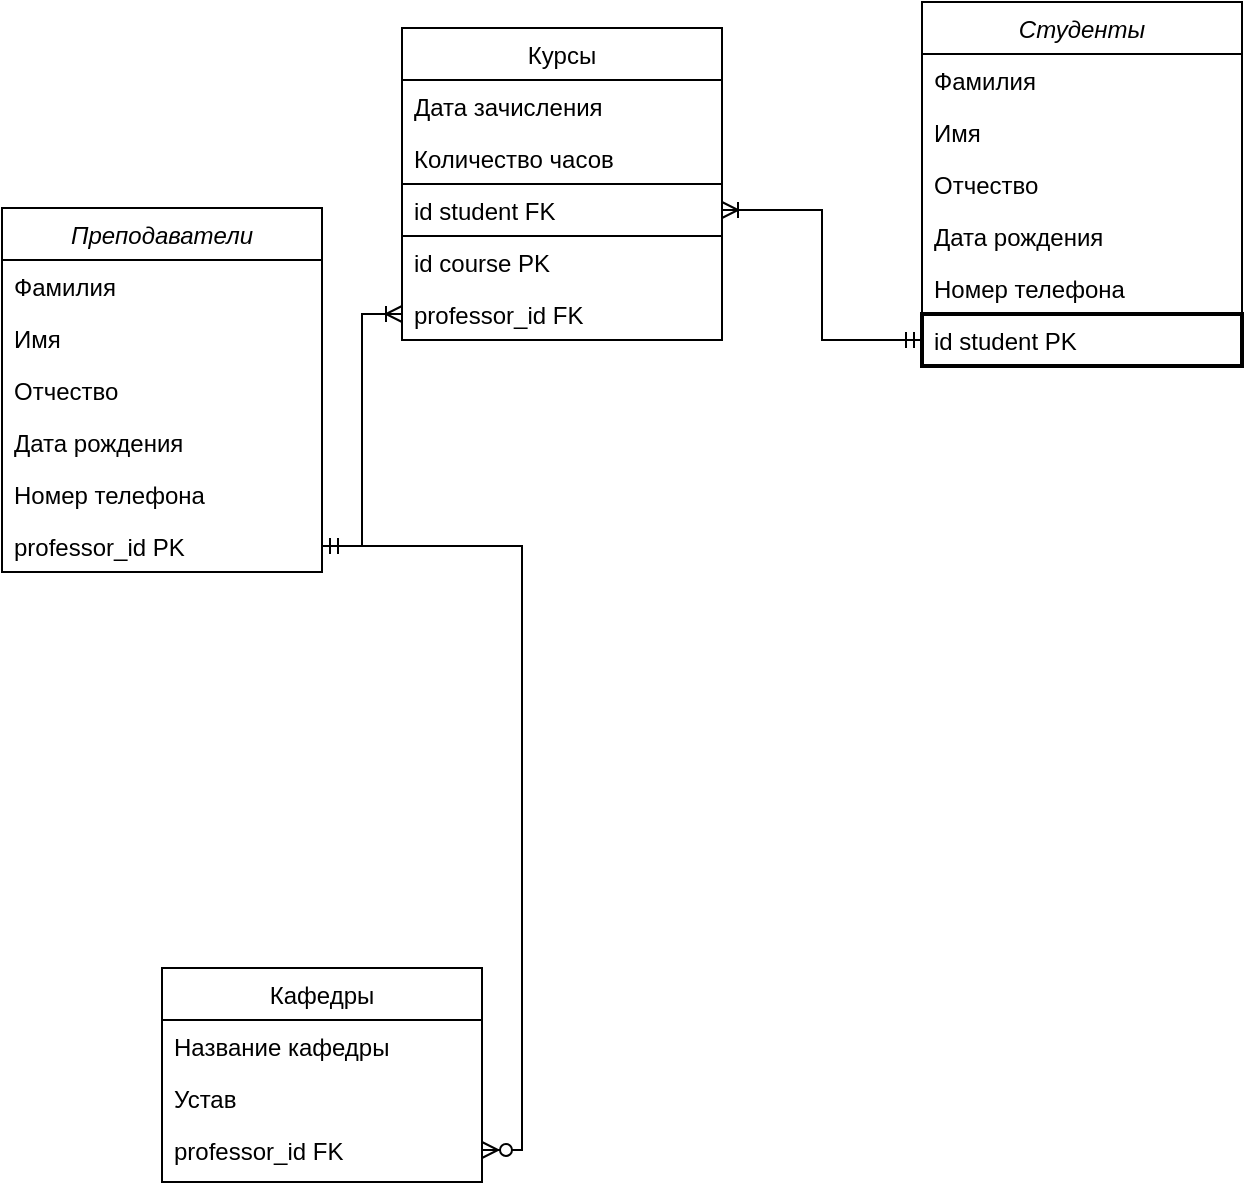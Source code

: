 <mxfile version="24.6.4" type="device" pages="3">
  <diagram id="C5RBs43oDa-KdzZeNtuy" name="Задание-1">
    <mxGraphModel dx="2385" dy="1818" grid="1" gridSize="10" guides="1" tooltips="1" connect="1" arrows="1" fold="1" page="1" pageScale="1" pageWidth="827" pageHeight="1169" math="0" shadow="0">
      <root>
        <mxCell id="WIyWlLk6GJQsqaUBKTNV-0" />
        <mxCell id="WIyWlLk6GJQsqaUBKTNV-1" parent="WIyWlLk6GJQsqaUBKTNV-0" />
        <mxCell id="nzfD9FwxC0A7os4euJCv-0" value="Преподаватели" style="swimlane;fontStyle=2;align=center;verticalAlign=top;childLayout=stackLayout;horizontal=1;startSize=26;horizontalStack=0;resizeParent=1;resizeLast=0;collapsible=1;marginBottom=0;rounded=0;shadow=0;strokeWidth=1;" vertex="1" parent="WIyWlLk6GJQsqaUBKTNV-1">
          <mxGeometry x="110" y="313" width="160" height="182" as="geometry">
            <mxRectangle x="230" y="140" width="160" height="26" as="alternateBounds" />
          </mxGeometry>
        </mxCell>
        <mxCell id="nzfD9FwxC0A7os4euJCv-1" value="Фамилия" style="text;align=left;verticalAlign=top;spacingLeft=4;spacingRight=4;overflow=hidden;rotatable=0;points=[[0,0.5],[1,0.5]];portConstraint=eastwest;" vertex="1" parent="nzfD9FwxC0A7os4euJCv-0">
          <mxGeometry y="26" width="160" height="26" as="geometry" />
        </mxCell>
        <mxCell id="nzfD9FwxC0A7os4euJCv-2" value="Имя" style="text;align=left;verticalAlign=top;spacingLeft=4;spacingRight=4;overflow=hidden;rotatable=0;points=[[0,0.5],[1,0.5]];portConstraint=eastwest;rounded=0;shadow=0;html=0;" vertex="1" parent="nzfD9FwxC0A7os4euJCv-0">
          <mxGeometry y="52" width="160" height="26" as="geometry" />
        </mxCell>
        <mxCell id="nzfD9FwxC0A7os4euJCv-3" value="Отчество" style="text;align=left;verticalAlign=top;spacingLeft=4;spacingRight=4;overflow=hidden;rotatable=0;points=[[0,0.5],[1,0.5]];portConstraint=eastwest;rounded=0;shadow=0;html=0;" vertex="1" parent="nzfD9FwxC0A7os4euJCv-0">
          <mxGeometry y="78" width="160" height="26" as="geometry" />
        </mxCell>
        <mxCell id="nzfD9FwxC0A7os4euJCv-4" value="Дата рождения" style="text;align=left;verticalAlign=top;spacingLeft=4;spacingRight=4;overflow=hidden;rotatable=0;points=[[0,0.5],[1,0.5]];portConstraint=eastwest;" vertex="1" parent="nzfD9FwxC0A7os4euJCv-0">
          <mxGeometry y="104" width="160" height="26" as="geometry" />
        </mxCell>
        <mxCell id="nzfD9FwxC0A7os4euJCv-5" value="Номер телефона" style="text;align=left;verticalAlign=top;spacingLeft=4;spacingRight=4;overflow=hidden;rotatable=0;points=[[0,0.5],[1,0.5]];portConstraint=eastwest;" vertex="1" parent="nzfD9FwxC0A7os4euJCv-0">
          <mxGeometry y="130" width="160" height="26" as="geometry" />
        </mxCell>
        <mxCell id="nzfD9FwxC0A7os4euJCv-6" value="professor_id PK" style="text;align=left;verticalAlign=top;spacingLeft=4;spacingRight=4;overflow=hidden;rotatable=0;points=[[0,0.5],[1,0.5]];portConstraint=eastwest;" vertex="1" parent="nzfD9FwxC0A7os4euJCv-0">
          <mxGeometry y="156" width="160" height="26" as="geometry" />
        </mxCell>
        <mxCell id="nzfD9FwxC0A7os4euJCv-7" value="Кафедры" style="swimlane;fontStyle=0;align=center;verticalAlign=top;childLayout=stackLayout;horizontal=1;startSize=26;horizontalStack=0;resizeParent=1;resizeLast=0;collapsible=1;marginBottom=0;rounded=0;shadow=0;strokeWidth=1;" vertex="1" parent="WIyWlLk6GJQsqaUBKTNV-1">
          <mxGeometry x="190" y="693" width="160" height="107" as="geometry">
            <mxRectangle x="130" y="380" width="160" height="26" as="alternateBounds" />
          </mxGeometry>
        </mxCell>
        <mxCell id="nzfD9FwxC0A7os4euJCv-8" value="Название кафедры" style="text;align=left;verticalAlign=top;spacingLeft=4;spacingRight=4;overflow=hidden;rotatable=0;points=[[0,0.5],[1,0.5]];portConstraint=eastwest;" vertex="1" parent="nzfD9FwxC0A7os4euJCv-7">
          <mxGeometry y="26" width="160" height="26" as="geometry" />
        </mxCell>
        <mxCell id="nzfD9FwxC0A7os4euJCv-9" value="Устав" style="text;align=left;verticalAlign=top;spacingLeft=4;spacingRight=4;overflow=hidden;rotatable=0;points=[[0,0.5],[1,0.5]];portConstraint=eastwest;rounded=0;shadow=0;html=0;" vertex="1" parent="nzfD9FwxC0A7os4euJCv-7">
          <mxGeometry y="52" width="160" height="26" as="geometry" />
        </mxCell>
        <mxCell id="nzfD9FwxC0A7os4euJCv-10" value="professor_id FK" style="text;align=left;verticalAlign=top;spacingLeft=4;spacingRight=4;overflow=hidden;rotatable=0;points=[[0,0.5],[1,0.5]];portConstraint=eastwest;rounded=0;shadow=0;html=0;" vertex="1" parent="nzfD9FwxC0A7os4euJCv-7">
          <mxGeometry y="78" width="160" height="26" as="geometry" />
        </mxCell>
        <mxCell id="nzfD9FwxC0A7os4euJCv-11" value="Курсы" style="swimlane;fontStyle=0;align=center;verticalAlign=top;childLayout=stackLayout;horizontal=1;startSize=26;horizontalStack=0;resizeParent=1;resizeLast=0;collapsible=1;marginBottom=0;rounded=0;shadow=0;strokeWidth=1;" vertex="1" parent="WIyWlLk6GJQsqaUBKTNV-1">
          <mxGeometry x="310" y="223" width="160" height="156" as="geometry">
            <mxRectangle x="340" y="380" width="170" height="26" as="alternateBounds" />
          </mxGeometry>
        </mxCell>
        <mxCell id="nzfD9FwxC0A7os4euJCv-12" value="Дата зачисления" style="text;align=left;verticalAlign=top;spacingLeft=4;spacingRight=4;overflow=hidden;rotatable=0;points=[[0,0.5],[1,0.5]];portConstraint=eastwest;" vertex="1" parent="nzfD9FwxC0A7os4euJCv-11">
          <mxGeometry y="26" width="160" height="26" as="geometry" />
        </mxCell>
        <mxCell id="nzfD9FwxC0A7os4euJCv-13" value="Количество часов" style="text;align=left;verticalAlign=top;spacingLeft=4;spacingRight=4;overflow=hidden;rotatable=0;points=[[0,0.5],[1,0.5]];portConstraint=eastwest;" vertex="1" parent="nzfD9FwxC0A7os4euJCv-11">
          <mxGeometry y="52" width="160" height="26" as="geometry" />
        </mxCell>
        <mxCell id="nzfD9FwxC0A7os4euJCv-14" value="id student FK" style="text;align=left;verticalAlign=top;spacingLeft=4;spacingRight=4;overflow=hidden;rotatable=0;points=[[0,0.5],[1,0.5]];portConstraint=eastwest;strokeColor=default;" vertex="1" parent="nzfD9FwxC0A7os4euJCv-11">
          <mxGeometry y="78" width="160" height="26" as="geometry" />
        </mxCell>
        <mxCell id="nzfD9FwxC0A7os4euJCv-15" value="id course PK" style="text;align=left;verticalAlign=top;spacingLeft=4;spacingRight=4;overflow=hidden;rotatable=0;points=[[0,0.5],[1,0.5]];portConstraint=eastwest;" vertex="1" parent="nzfD9FwxC0A7os4euJCv-11">
          <mxGeometry y="104" width="160" height="26" as="geometry" />
        </mxCell>
        <mxCell id="nzfD9FwxC0A7os4euJCv-16" value="professor_id FK" style="text;align=left;verticalAlign=top;spacingLeft=4;spacingRight=4;overflow=hidden;rotatable=0;points=[[0,0.5],[1,0.5]];portConstraint=eastwest;" vertex="1" parent="nzfD9FwxC0A7os4euJCv-11">
          <mxGeometry y="130" width="160" height="26" as="geometry" />
        </mxCell>
        <mxCell id="nzfD9FwxC0A7os4euJCv-17" value="Студенты" style="swimlane;fontStyle=2;align=center;verticalAlign=top;childLayout=stackLayout;horizontal=1;startSize=26;horizontalStack=0;resizeParent=1;resizeLast=0;collapsible=1;marginBottom=0;rounded=0;shadow=0;strokeWidth=1;" vertex="1" parent="WIyWlLk6GJQsqaUBKTNV-1">
          <mxGeometry x="570" y="210" width="160" height="182" as="geometry">
            <mxRectangle x="230" y="140" width="160" height="26" as="alternateBounds" />
          </mxGeometry>
        </mxCell>
        <mxCell id="nzfD9FwxC0A7os4euJCv-18" value="Фамилия" style="text;align=left;verticalAlign=top;spacingLeft=4;spacingRight=4;overflow=hidden;rotatable=0;points=[[0,0.5],[1,0.5]];portConstraint=eastwest;" vertex="1" parent="nzfD9FwxC0A7os4euJCv-17">
          <mxGeometry y="26" width="160" height="26" as="geometry" />
        </mxCell>
        <mxCell id="nzfD9FwxC0A7os4euJCv-19" value="Имя" style="text;align=left;verticalAlign=top;spacingLeft=4;spacingRight=4;overflow=hidden;rotatable=0;points=[[0,0.5],[1,0.5]];portConstraint=eastwest;rounded=0;shadow=0;html=0;" vertex="1" parent="nzfD9FwxC0A7os4euJCv-17">
          <mxGeometry y="52" width="160" height="26" as="geometry" />
        </mxCell>
        <mxCell id="nzfD9FwxC0A7os4euJCv-20" value="Отчество" style="text;align=left;verticalAlign=top;spacingLeft=4;spacingRight=4;overflow=hidden;rotatable=0;points=[[0,0.5],[1,0.5]];portConstraint=eastwest;rounded=0;shadow=0;html=0;" vertex="1" parent="nzfD9FwxC0A7os4euJCv-17">
          <mxGeometry y="78" width="160" height="26" as="geometry" />
        </mxCell>
        <mxCell id="nzfD9FwxC0A7os4euJCv-21" value="Дата рождения" style="text;align=left;verticalAlign=top;spacingLeft=4;spacingRight=4;overflow=hidden;rotatable=0;points=[[0,0.5],[1,0.5]];portConstraint=eastwest;" vertex="1" parent="nzfD9FwxC0A7os4euJCv-17">
          <mxGeometry y="104" width="160" height="26" as="geometry" />
        </mxCell>
        <mxCell id="nzfD9FwxC0A7os4euJCv-22" value="Номер телефона" style="text;align=left;verticalAlign=top;spacingLeft=4;spacingRight=4;overflow=hidden;rotatable=0;points=[[0,0.5],[1,0.5]];portConstraint=eastwest;" vertex="1" parent="nzfD9FwxC0A7os4euJCv-17">
          <mxGeometry y="130" width="160" height="26" as="geometry" />
        </mxCell>
        <mxCell id="nzfD9FwxC0A7os4euJCv-23" value="id student PK" style="text;align=left;verticalAlign=top;spacingLeft=4;spacingRight=4;overflow=hidden;rotatable=0;points=[[0,0.5],[1,0.5]];portConstraint=eastwest;strokeWidth=2;strokeColor=default;" vertex="1" parent="nzfD9FwxC0A7os4euJCv-17">
          <mxGeometry y="156" width="160" height="26" as="geometry" />
        </mxCell>
        <mxCell id="nzfD9FwxC0A7os4euJCv-24" value="" style="fontSize=12;html=1;endArrow=ERoneToMany;startArrow=ERmandOne;rounded=0;exitX=1;exitY=0.5;exitDx=0;exitDy=0;entryX=0;entryY=0.5;entryDx=0;entryDy=0;edgeStyle=orthogonalEdgeStyle;" edge="1" parent="WIyWlLk6GJQsqaUBKTNV-1" source="nzfD9FwxC0A7os4euJCv-6" target="nzfD9FwxC0A7os4euJCv-16">
          <mxGeometry width="100" height="100" relative="1" as="geometry">
            <mxPoint x="440.5" y="422.998" as="sourcePoint" />
            <mxPoint x="300" y="393" as="targetPoint" />
          </mxGeometry>
        </mxCell>
        <mxCell id="nzfD9FwxC0A7os4euJCv-30" value="" style="fontSize=12;html=1;endArrow=ERoneToMany;startArrow=ERmandOne;rounded=0;exitX=0;exitY=0.5;exitDx=0;exitDy=0;entryX=1;entryY=0.5;entryDx=0;entryDy=0;edgeStyle=elbowEdgeStyle;" edge="1" parent="WIyWlLk6GJQsqaUBKTNV-1" source="nzfD9FwxC0A7os4euJCv-23" target="nzfD9FwxC0A7os4euJCv-14">
          <mxGeometry width="100" height="100" relative="1" as="geometry">
            <mxPoint x="460" y="533" as="sourcePoint" />
            <mxPoint x="460" y="393" as="targetPoint" />
          </mxGeometry>
        </mxCell>
        <mxCell id="nzfD9FwxC0A7os4euJCv-33" value="" style="edgeStyle=elbowEdgeStyle;fontSize=12;html=1;endArrow=ERzeroToMany;endFill=1;rounded=0;entryX=1;entryY=0.5;entryDx=0;entryDy=0;exitX=1;exitY=0.5;exitDx=0;exitDy=0;" edge="1" parent="WIyWlLk6GJQsqaUBKTNV-1" source="nzfD9FwxC0A7os4euJCv-6" target="nzfD9FwxC0A7os4euJCv-10">
          <mxGeometry width="100" height="100" relative="1" as="geometry">
            <mxPoint x="270" y="482" as="sourcePoint" />
            <mxPoint x="350.0" y="807.5" as="targetPoint" />
            <Array as="points">
              <mxPoint x="370" y="643" />
              <mxPoint x="212.4" y="651.92" />
            </Array>
          </mxGeometry>
        </mxCell>
      </root>
    </mxGraphModel>
  </diagram>
  <diagram id="pK991V4zM2PruOBJ3A2T" name="Задание-2">
    <mxGraphModel dx="1590" dy="1212" grid="1" gridSize="10" guides="1" tooltips="1" connect="1" arrows="1" fold="1" page="1" pageScale="1" pageWidth="827" pageHeight="1169" math="0" shadow="0">
      <root>
        <mxCell id="0" />
        <mxCell id="1" parent="0" />
        <mxCell id="Zxpqp0bGrkjhR6mRyhU8-1" value="Преподаватели" style="swimlane;fontStyle=2;align=center;verticalAlign=top;childLayout=stackLayout;horizontal=1;startSize=26;horizontalStack=0;resizeParent=1;resizeLast=0;collapsible=1;marginBottom=0;rounded=0;shadow=0;strokeWidth=1;" vertex="1" parent="1">
          <mxGeometry x="110" y="313" width="160" height="182" as="geometry">
            <mxRectangle x="230" y="140" width="160" height="26" as="alternateBounds" />
          </mxGeometry>
        </mxCell>
        <mxCell id="Zxpqp0bGrkjhR6mRyhU8-2" value="Фамилия" style="text;align=left;verticalAlign=top;spacingLeft=4;spacingRight=4;overflow=hidden;rotatable=0;points=[[0,0.5],[1,0.5]];portConstraint=eastwest;" vertex="1" parent="Zxpqp0bGrkjhR6mRyhU8-1">
          <mxGeometry y="26" width="160" height="26" as="geometry" />
        </mxCell>
        <mxCell id="Zxpqp0bGrkjhR6mRyhU8-3" value="Имя" style="text;align=left;verticalAlign=top;spacingLeft=4;spacingRight=4;overflow=hidden;rotatable=0;points=[[0,0.5],[1,0.5]];portConstraint=eastwest;rounded=0;shadow=0;html=0;" vertex="1" parent="Zxpqp0bGrkjhR6mRyhU8-1">
          <mxGeometry y="52" width="160" height="26" as="geometry" />
        </mxCell>
        <mxCell id="Zxpqp0bGrkjhR6mRyhU8-4" value="Отчество" style="text;align=left;verticalAlign=top;spacingLeft=4;spacingRight=4;overflow=hidden;rotatable=0;points=[[0,0.5],[1,0.5]];portConstraint=eastwest;rounded=0;shadow=0;html=0;" vertex="1" parent="Zxpqp0bGrkjhR6mRyhU8-1">
          <mxGeometry y="78" width="160" height="26" as="geometry" />
        </mxCell>
        <mxCell id="Zxpqp0bGrkjhR6mRyhU8-5" value="Дата рождения" style="text;align=left;verticalAlign=top;spacingLeft=4;spacingRight=4;overflow=hidden;rotatable=0;points=[[0,0.5],[1,0.5]];portConstraint=eastwest;" vertex="1" parent="Zxpqp0bGrkjhR6mRyhU8-1">
          <mxGeometry y="104" width="160" height="26" as="geometry" />
        </mxCell>
        <mxCell id="Zxpqp0bGrkjhR6mRyhU8-6" value="Номер телефона" style="text;align=left;verticalAlign=top;spacingLeft=4;spacingRight=4;overflow=hidden;rotatable=0;points=[[0,0.5],[1,0.5]];portConstraint=eastwest;" vertex="1" parent="Zxpqp0bGrkjhR6mRyhU8-1">
          <mxGeometry y="130" width="160" height="26" as="geometry" />
        </mxCell>
        <mxCell id="Zxpqp0bGrkjhR6mRyhU8-7" value="professor_id PK" style="text;align=left;verticalAlign=top;spacingLeft=4;spacingRight=4;overflow=hidden;rotatable=0;points=[[0,0.5],[1,0.5]];portConstraint=eastwest;" vertex="1" parent="Zxpqp0bGrkjhR6mRyhU8-1">
          <mxGeometry y="156" width="160" height="26" as="geometry" />
        </mxCell>
        <mxCell id="Zxpqp0bGrkjhR6mRyhU8-8" value="Кафедры" style="swimlane;fontStyle=0;align=center;verticalAlign=top;childLayout=stackLayout;horizontal=1;startSize=26;horizontalStack=0;resizeParent=1;resizeLast=0;collapsible=1;marginBottom=0;rounded=0;shadow=0;strokeWidth=1;" vertex="1" parent="1">
          <mxGeometry x="190" y="693" width="160" height="107" as="geometry">
            <mxRectangle x="130" y="380" width="160" height="26" as="alternateBounds" />
          </mxGeometry>
        </mxCell>
        <mxCell id="Zxpqp0bGrkjhR6mRyhU8-9" value="Название кафедры" style="text;align=left;verticalAlign=top;spacingLeft=4;spacingRight=4;overflow=hidden;rotatable=0;points=[[0,0.5],[1,0.5]];portConstraint=eastwest;" vertex="1" parent="Zxpqp0bGrkjhR6mRyhU8-8">
          <mxGeometry y="26" width="160" height="26" as="geometry" />
        </mxCell>
        <mxCell id="Zxpqp0bGrkjhR6mRyhU8-10" value="Устав" style="text;align=left;verticalAlign=top;spacingLeft=4;spacingRight=4;overflow=hidden;rotatable=0;points=[[0,0.5],[1,0.5]];portConstraint=eastwest;rounded=0;shadow=0;html=0;" vertex="1" parent="Zxpqp0bGrkjhR6mRyhU8-8">
          <mxGeometry y="52" width="160" height="26" as="geometry" />
        </mxCell>
        <mxCell id="Zxpqp0bGrkjhR6mRyhU8-11" value="professor_id FK" style="text;align=left;verticalAlign=top;spacingLeft=4;spacingRight=4;overflow=hidden;rotatable=0;points=[[0,0.5],[1,0.5]];portConstraint=eastwest;rounded=0;shadow=0;html=0;" vertex="1" parent="Zxpqp0bGrkjhR6mRyhU8-8">
          <mxGeometry y="78" width="160" height="26" as="geometry" />
        </mxCell>
        <mxCell id="Zxpqp0bGrkjhR6mRyhU8-13" value="Курсы" style="swimlane;fontStyle=0;align=center;verticalAlign=top;childLayout=stackLayout;horizontal=1;startSize=26;horizontalStack=0;resizeParent=1;resizeLast=0;collapsible=1;marginBottom=0;rounded=0;shadow=0;strokeWidth=1;" vertex="1" parent="1">
          <mxGeometry x="310" y="223" width="160" height="156" as="geometry">
            <mxRectangle x="340" y="380" width="170" height="26" as="alternateBounds" />
          </mxGeometry>
        </mxCell>
        <mxCell id="Zxpqp0bGrkjhR6mRyhU8-14" value="Дата зачисления" style="text;align=left;verticalAlign=top;spacingLeft=4;spacingRight=4;overflow=hidden;rotatable=0;points=[[0,0.5],[1,0.5]];portConstraint=eastwest;" vertex="1" parent="Zxpqp0bGrkjhR6mRyhU8-13">
          <mxGeometry y="26" width="160" height="26" as="geometry" />
        </mxCell>
        <mxCell id="Zxpqp0bGrkjhR6mRyhU8-15" value="Количество часов" style="text;align=left;verticalAlign=top;spacingLeft=4;spacingRight=4;overflow=hidden;rotatable=0;points=[[0,0.5],[1,0.5]];portConstraint=eastwest;" vertex="1" parent="Zxpqp0bGrkjhR6mRyhU8-13">
          <mxGeometry y="52" width="160" height="26" as="geometry" />
        </mxCell>
        <mxCell id="Zxpqp0bGrkjhR6mRyhU8-16" value="id student FK" style="text;align=left;verticalAlign=top;spacingLeft=4;spacingRight=4;overflow=hidden;rotatable=0;points=[[0,0.5],[1,0.5]];portConstraint=eastwest;strokeColor=default;" vertex="1" parent="Zxpqp0bGrkjhR6mRyhU8-13">
          <mxGeometry y="78" width="160" height="26" as="geometry" />
        </mxCell>
        <mxCell id="Zxpqp0bGrkjhR6mRyhU8-17" value="id course PK" style="text;align=left;verticalAlign=top;spacingLeft=4;spacingRight=4;overflow=hidden;rotatable=0;points=[[0,0.5],[1,0.5]];portConstraint=eastwest;" vertex="1" parent="Zxpqp0bGrkjhR6mRyhU8-13">
          <mxGeometry y="104" width="160" height="26" as="geometry" />
        </mxCell>
        <mxCell id="Zxpqp0bGrkjhR6mRyhU8-18" value="professor_id FK" style="text;align=left;verticalAlign=top;spacingLeft=4;spacingRight=4;overflow=hidden;rotatable=0;points=[[0,0.5],[1,0.5]];portConstraint=eastwest;" vertex="1" parent="Zxpqp0bGrkjhR6mRyhU8-13">
          <mxGeometry y="130" width="160" height="26" as="geometry" />
        </mxCell>
        <mxCell id="Zxpqp0bGrkjhR6mRyhU8-19" value="Студенты" style="swimlane;fontStyle=2;align=center;verticalAlign=top;childLayout=stackLayout;horizontal=1;startSize=26;horizontalStack=0;resizeParent=1;resizeLast=0;collapsible=1;marginBottom=0;rounded=0;shadow=0;strokeWidth=1;" vertex="1" parent="1">
          <mxGeometry x="570" y="210" width="160" height="182" as="geometry">
            <mxRectangle x="230" y="140" width="160" height="26" as="alternateBounds" />
          </mxGeometry>
        </mxCell>
        <mxCell id="Zxpqp0bGrkjhR6mRyhU8-20" value="Фамилия" style="text;align=left;verticalAlign=top;spacingLeft=4;spacingRight=4;overflow=hidden;rotatable=0;points=[[0,0.5],[1,0.5]];portConstraint=eastwest;" vertex="1" parent="Zxpqp0bGrkjhR6mRyhU8-19">
          <mxGeometry y="26" width="160" height="26" as="geometry" />
        </mxCell>
        <mxCell id="Zxpqp0bGrkjhR6mRyhU8-21" value="Имя" style="text;align=left;verticalAlign=top;spacingLeft=4;spacingRight=4;overflow=hidden;rotatable=0;points=[[0,0.5],[1,0.5]];portConstraint=eastwest;rounded=0;shadow=0;html=0;" vertex="1" parent="Zxpqp0bGrkjhR6mRyhU8-19">
          <mxGeometry y="52" width="160" height="26" as="geometry" />
        </mxCell>
        <mxCell id="Zxpqp0bGrkjhR6mRyhU8-22" value="Отчество" style="text;align=left;verticalAlign=top;spacingLeft=4;spacingRight=4;overflow=hidden;rotatable=0;points=[[0,0.5],[1,0.5]];portConstraint=eastwest;rounded=0;shadow=0;html=0;" vertex="1" parent="Zxpqp0bGrkjhR6mRyhU8-19">
          <mxGeometry y="78" width="160" height="26" as="geometry" />
        </mxCell>
        <mxCell id="Zxpqp0bGrkjhR6mRyhU8-23" value="Дата рождения" style="text;align=left;verticalAlign=top;spacingLeft=4;spacingRight=4;overflow=hidden;rotatable=0;points=[[0,0.5],[1,0.5]];portConstraint=eastwest;" vertex="1" parent="Zxpqp0bGrkjhR6mRyhU8-19">
          <mxGeometry y="104" width="160" height="26" as="geometry" />
        </mxCell>
        <mxCell id="Zxpqp0bGrkjhR6mRyhU8-24" value="Номер телефона" style="text;align=left;verticalAlign=top;spacingLeft=4;spacingRight=4;overflow=hidden;rotatable=0;points=[[0,0.5],[1,0.5]];portConstraint=eastwest;" vertex="1" parent="Zxpqp0bGrkjhR6mRyhU8-19">
          <mxGeometry y="130" width="160" height="26" as="geometry" />
        </mxCell>
        <mxCell id="Zxpqp0bGrkjhR6mRyhU8-25" value="id student PK" style="text;align=left;verticalAlign=top;spacingLeft=4;spacingRight=4;overflow=hidden;rotatable=0;points=[[0,0.5],[1,0.5]];portConstraint=eastwest;strokeWidth=2;strokeColor=default;" vertex="1" parent="Zxpqp0bGrkjhR6mRyhU8-19">
          <mxGeometry y="156" width="160" height="26" as="geometry" />
        </mxCell>
        <mxCell id="Zxpqp0bGrkjhR6mRyhU8-26" value="" style="fontSize=12;html=1;endArrow=ERoneToMany;startArrow=ERmandOne;rounded=0;exitX=1;exitY=0.5;exitDx=0;exitDy=0;entryX=0;entryY=0.5;entryDx=0;entryDy=0;edgeStyle=orthogonalEdgeStyle;" edge="1" parent="1" source="Zxpqp0bGrkjhR6mRyhU8-7" target="Zxpqp0bGrkjhR6mRyhU8-18">
          <mxGeometry width="100" height="100" relative="1" as="geometry">
            <mxPoint x="440.5" y="422.998" as="sourcePoint" />
            <mxPoint x="300" y="393" as="targetPoint" />
          </mxGeometry>
        </mxCell>
        <mxCell id="Zxpqp0bGrkjhR6mRyhU8-27" value="Домашнее задание" style="swimlane;fontStyle=0;align=center;verticalAlign=top;childLayout=stackLayout;horizontal=1;startSize=26;horizontalStack=0;resizeParent=1;resizeLast=0;collapsible=1;marginBottom=0;rounded=0;shadow=0;strokeWidth=1;" vertex="1" parent="1">
          <mxGeometry x="530" y="503" width="160" height="130" as="geometry">
            <mxRectangle x="340" y="380" width="170" height="26" as="alternateBounds" />
          </mxGeometry>
        </mxCell>
        <mxCell id="Zxpqp0bGrkjhR6mRyhU8-28" value="Задача" style="text;align=left;verticalAlign=top;spacingLeft=4;spacingRight=4;overflow=hidden;rotatable=0;points=[[0,0.5],[1,0.5]];portConstraint=eastwest;" vertex="1" parent="Zxpqp0bGrkjhR6mRyhU8-27">
          <mxGeometry y="26" width="160" height="26" as="geometry" />
        </mxCell>
        <mxCell id="Zxpqp0bGrkjhR6mRyhU8-29" value="Оценка" style="text;align=left;verticalAlign=top;spacingLeft=4;spacingRight=4;overflow=hidden;rotatable=0;points=[[0,0.5],[1,0.5]];portConstraint=eastwest;" vertex="1" parent="Zxpqp0bGrkjhR6mRyhU8-27">
          <mxGeometry y="52" width="160" height="26" as="geometry" />
        </mxCell>
        <mxCell id="Zxpqp0bGrkjhR6mRyhU8-30" value="id student FK" style="text;align=left;verticalAlign=top;spacingLeft=4;spacingRight=4;overflow=hidden;rotatable=0;points=[[0,0.5],[1,0.5]];portConstraint=eastwest;strokeColor=default;" vertex="1" parent="Zxpqp0bGrkjhR6mRyhU8-27">
          <mxGeometry y="78" width="160" height="26" as="geometry" />
        </mxCell>
        <mxCell id="Zxpqp0bGrkjhR6mRyhU8-31" value="id course FK" style="text;align=left;verticalAlign=top;spacingLeft=4;spacingRight=4;overflow=hidden;rotatable=0;points=[[0,0.5],[1,0.5]];portConstraint=eastwest;strokeColor=default;" vertex="1" parent="Zxpqp0bGrkjhR6mRyhU8-27">
          <mxGeometry y="104" width="160" height="26" as="geometry" />
        </mxCell>
        <mxCell id="Zxpqp0bGrkjhR6mRyhU8-35" value="" style="fontSize=12;html=1;endArrow=ERoneToMany;startArrow=ERmandOne;rounded=0;exitX=0;exitY=0.5;exitDx=0;exitDy=0;entryX=1;entryY=0.5;entryDx=0;entryDy=0;edgeStyle=elbowEdgeStyle;" edge="1" parent="1" source="Zxpqp0bGrkjhR6mRyhU8-25" target="Zxpqp0bGrkjhR6mRyhU8-16">
          <mxGeometry width="100" height="100" relative="1" as="geometry">
            <mxPoint x="460" y="533" as="sourcePoint" />
            <mxPoint x="460" y="393" as="targetPoint" />
          </mxGeometry>
        </mxCell>
        <mxCell id="Zxpqp0bGrkjhR6mRyhU8-36" value="" style="edgeStyle=entityRelationEdgeStyle;fontSize=12;html=1;endArrow=ERoneToMany;rounded=0;entryX=0;entryY=0.5;entryDx=0;entryDy=0;exitX=1;exitY=0.5;exitDx=0;exitDy=0;" edge="1" parent="1" source="Zxpqp0bGrkjhR6mRyhU8-17" target="Zxpqp0bGrkjhR6mRyhU8-31">
          <mxGeometry width="100" height="100" relative="1" as="geometry">
            <mxPoint x="470" y="303" as="sourcePoint" />
            <mxPoint x="570" y="203" as="targetPoint" />
          </mxGeometry>
        </mxCell>
        <mxCell id="Zxpqp0bGrkjhR6mRyhU8-37" value="" style="fontSize=12;html=1;endArrow=ERoneToMany;startArrow=ERmandOne;rounded=0;exitX=1;exitY=0.5;exitDx=0;exitDy=0;entryX=1;entryY=0.5;entryDx=0;entryDy=0;edgeStyle=elbowEdgeStyle;" edge="1" parent="1" source="Zxpqp0bGrkjhR6mRyhU8-25" target="Zxpqp0bGrkjhR6mRyhU8-30">
          <mxGeometry width="100" height="100" relative="1" as="geometry">
            <mxPoint x="910" y="611" as="sourcePoint" />
            <mxPoint x="770" y="543" as="targetPoint" />
            <Array as="points">
              <mxPoint x="790" y="483" />
              <mxPoint x="780" y="503" />
            </Array>
          </mxGeometry>
        </mxCell>
        <mxCell id="Zxpqp0bGrkjhR6mRyhU8-38" value="" style="edgeStyle=elbowEdgeStyle;fontSize=12;html=1;endArrow=ERzeroToMany;endFill=1;rounded=0;entryX=1;entryY=0.5;entryDx=0;entryDy=0;exitX=1;exitY=0.5;exitDx=0;exitDy=0;" edge="1" parent="1" source="Zxpqp0bGrkjhR6mRyhU8-7" target="Zxpqp0bGrkjhR6mRyhU8-11">
          <mxGeometry width="100" height="100" relative="1" as="geometry">
            <mxPoint x="270" y="482" as="sourcePoint" />
            <mxPoint x="350.0" y="807.5" as="targetPoint" />
            <Array as="points">
              <mxPoint x="370" y="643" />
              <mxPoint x="212.4" y="651.92" />
            </Array>
          </mxGeometry>
        </mxCell>
      </root>
    </mxGraphModel>
  </diagram>
  <diagram id="3kHMx3LIH4DbkStHq90R" name="Задание-3">
    <mxGraphModel dx="1735" dy="1322" grid="1" gridSize="10" guides="1" tooltips="1" connect="1" arrows="1" fold="1" page="1" pageScale="1" pageWidth="827" pageHeight="1169" math="0" shadow="0">
      <root>
        <mxCell id="0" />
        <mxCell id="1" parent="0" />
        <mxCell id="GINUCWRsS3AP6Tf7m3hE-1" value="Преподаватели" style="swimlane;fontStyle=2;align=center;verticalAlign=top;childLayout=stackLayout;horizontal=1;startSize=26;horizontalStack=0;resizeParent=1;resizeLast=0;collapsible=1;marginBottom=0;rounded=0;shadow=0;strokeWidth=1;" parent="1" vertex="1">
          <mxGeometry x="133.91" y="393" width="160" height="182" as="geometry">
            <mxRectangle x="230" y="140" width="160" height="26" as="alternateBounds" />
          </mxGeometry>
        </mxCell>
        <mxCell id="GINUCWRsS3AP6Tf7m3hE-2" value="Фамилия" style="text;align=left;verticalAlign=top;spacingLeft=4;spacingRight=4;overflow=hidden;rotatable=0;points=[[0,0.5],[1,0.5]];portConstraint=eastwest;" parent="GINUCWRsS3AP6Tf7m3hE-1" vertex="1">
          <mxGeometry y="26" width="160" height="26" as="geometry" />
        </mxCell>
        <mxCell id="GINUCWRsS3AP6Tf7m3hE-3" value="Имя" style="text;align=left;verticalAlign=top;spacingLeft=4;spacingRight=4;overflow=hidden;rotatable=0;points=[[0,0.5],[1,0.5]];portConstraint=eastwest;rounded=0;shadow=0;html=0;" parent="GINUCWRsS3AP6Tf7m3hE-1" vertex="1">
          <mxGeometry y="52" width="160" height="26" as="geometry" />
        </mxCell>
        <mxCell id="GINUCWRsS3AP6Tf7m3hE-4" value="Отчество" style="text;align=left;verticalAlign=top;spacingLeft=4;spacingRight=4;overflow=hidden;rotatable=0;points=[[0,0.5],[1,0.5]];portConstraint=eastwest;rounded=0;shadow=0;html=0;" parent="GINUCWRsS3AP6Tf7m3hE-1" vertex="1">
          <mxGeometry y="78" width="160" height="26" as="geometry" />
        </mxCell>
        <mxCell id="GINUCWRsS3AP6Tf7m3hE-5" value="Дата рождения" style="text;align=left;verticalAlign=top;spacingLeft=4;spacingRight=4;overflow=hidden;rotatable=0;points=[[0,0.5],[1,0.5]];portConstraint=eastwest;" parent="GINUCWRsS3AP6Tf7m3hE-1" vertex="1">
          <mxGeometry y="104" width="160" height="26" as="geometry" />
        </mxCell>
        <mxCell id="GINUCWRsS3AP6Tf7m3hE-6" value="Номер телефона" style="text;align=left;verticalAlign=top;spacingLeft=4;spacingRight=4;overflow=hidden;rotatable=0;points=[[0,0.5],[1,0.5]];portConstraint=eastwest;" parent="GINUCWRsS3AP6Tf7m3hE-1" vertex="1">
          <mxGeometry y="130" width="160" height="26" as="geometry" />
        </mxCell>
        <mxCell id="WUieRT3-Dm-AQN9WoXhI-13" value="professor_id PK" style="text;align=left;verticalAlign=top;spacingLeft=4;spacingRight=4;overflow=hidden;rotatable=0;points=[[0,0.5],[1,0.5]];portConstraint=eastwest;" vertex="1" parent="GINUCWRsS3AP6Tf7m3hE-1">
          <mxGeometry y="156" width="160" height="26" as="geometry" />
        </mxCell>
        <mxCell id="GINUCWRsS3AP6Tf7m3hE-7" value="Кафедры" style="swimlane;fontStyle=0;align=center;verticalAlign=top;childLayout=stackLayout;horizontal=1;startSize=26;horizontalStack=0;resizeParent=1;resizeLast=0;collapsible=1;marginBottom=0;rounded=0;shadow=0;strokeWidth=1;" parent="1" vertex="1">
          <mxGeometry x="213.91" y="773" width="160" height="130" as="geometry">
            <mxRectangle x="130" y="380" width="160" height="26" as="alternateBounds" />
          </mxGeometry>
        </mxCell>
        <mxCell id="GINUCWRsS3AP6Tf7m3hE-8" value="Название кафедры" style="text;align=left;verticalAlign=top;spacingLeft=4;spacingRight=4;overflow=hidden;rotatable=0;points=[[0,0.5],[1,0.5]];portConstraint=eastwest;" parent="GINUCWRsS3AP6Tf7m3hE-7" vertex="1">
          <mxGeometry y="26" width="160" height="26" as="geometry" />
        </mxCell>
        <mxCell id="GINUCWRsS3AP6Tf7m3hE-9" value="Устав" style="text;align=left;verticalAlign=top;spacingLeft=4;spacingRight=4;overflow=hidden;rotatable=0;points=[[0,0.5],[1,0.5]];portConstraint=eastwest;rounded=0;shadow=0;html=0;" parent="GINUCWRsS3AP6Tf7m3hE-7" vertex="1">
          <mxGeometry y="52" width="160" height="26" as="geometry" />
        </mxCell>
        <mxCell id="WUieRT3-Dm-AQN9WoXhI-11" value="professor_id FK" style="text;align=left;verticalAlign=top;spacingLeft=4;spacingRight=4;overflow=hidden;rotatable=0;points=[[0,0.5],[1,0.5]];portConstraint=eastwest;rounded=0;shadow=0;html=0;" vertex="1" parent="GINUCWRsS3AP6Tf7m3hE-7">
          <mxGeometry y="78" width="160" height="26" as="geometry" />
        </mxCell>
        <mxCell id="WUieRT3-Dm-AQN9WoXhI-10" value="cathedra_id PK" style="text;align=left;verticalAlign=top;spacingLeft=4;spacingRight=4;overflow=hidden;rotatable=0;points=[[0,0.5],[1,0.5]];portConstraint=eastwest;rounded=0;shadow=0;html=0;" vertex="1" parent="GINUCWRsS3AP6Tf7m3hE-7">
          <mxGeometry y="104" width="160" height="26" as="geometry" />
        </mxCell>
        <mxCell id="GINUCWRsS3AP6Tf7m3hE-10" value="Курсы" style="swimlane;fontStyle=0;align=center;verticalAlign=top;childLayout=stackLayout;horizontal=1;startSize=26;horizontalStack=0;resizeParent=1;resizeLast=0;collapsible=1;marginBottom=0;rounded=0;shadow=0;strokeWidth=1;" parent="1" vertex="1">
          <mxGeometry x="333.91" y="303" width="160" height="156" as="geometry">
            <mxRectangle x="340" y="380" width="170" height="26" as="alternateBounds" />
          </mxGeometry>
        </mxCell>
        <mxCell id="GINUCWRsS3AP6Tf7m3hE-11" value="Дата зачисления" style="text;align=left;verticalAlign=top;spacingLeft=4;spacingRight=4;overflow=hidden;rotatable=0;points=[[0,0.5],[1,0.5]];portConstraint=eastwest;" parent="GINUCWRsS3AP6Tf7m3hE-10" vertex="1">
          <mxGeometry y="26" width="160" height="26" as="geometry" />
        </mxCell>
        <mxCell id="GINUCWRsS3AP6Tf7m3hE-12" value="Количество часов" style="text;align=left;verticalAlign=top;spacingLeft=4;spacingRight=4;overflow=hidden;rotatable=0;points=[[0,0.5],[1,0.5]];portConstraint=eastwest;" parent="GINUCWRsS3AP6Tf7m3hE-10" vertex="1">
          <mxGeometry y="52" width="160" height="26" as="geometry" />
        </mxCell>
        <mxCell id="WUieRT3-Dm-AQN9WoXhI-1" value="id student FK" style="text;align=left;verticalAlign=top;spacingLeft=4;spacingRight=4;overflow=hidden;rotatable=0;points=[[0,0.5],[1,0.5]];portConstraint=eastwest;strokeColor=default;" vertex="1" parent="GINUCWRsS3AP6Tf7m3hE-10">
          <mxGeometry y="78" width="160" height="26" as="geometry" />
        </mxCell>
        <mxCell id="WUieRT3-Dm-AQN9WoXhI-2" value="id course PK" style="text;align=left;verticalAlign=top;spacingLeft=4;spacingRight=4;overflow=hidden;rotatable=0;points=[[0,0.5],[1,0.5]];portConstraint=eastwest;" vertex="1" parent="GINUCWRsS3AP6Tf7m3hE-10">
          <mxGeometry y="104" width="160" height="26" as="geometry" />
        </mxCell>
        <mxCell id="yu6eDUAQDMKT3PJK2hkh-1" value="professor_id FK" style="text;align=left;verticalAlign=top;spacingLeft=4;spacingRight=4;overflow=hidden;rotatable=0;points=[[0,0.5],[1,0.5]];portConstraint=eastwest;" vertex="1" parent="GINUCWRsS3AP6Tf7m3hE-10">
          <mxGeometry y="130" width="160" height="26" as="geometry" />
        </mxCell>
        <mxCell id="GINUCWRsS3AP6Tf7m3hE-13" value="Студенты" style="swimlane;fontStyle=2;align=center;verticalAlign=top;childLayout=stackLayout;horizontal=1;startSize=26;horizontalStack=0;resizeParent=1;resizeLast=0;collapsible=1;marginBottom=0;rounded=0;shadow=0;strokeWidth=1;" parent="1" vertex="1">
          <mxGeometry x="593.91" y="290" width="160" height="182" as="geometry">
            <mxRectangle x="230" y="140" width="160" height="26" as="alternateBounds" />
          </mxGeometry>
        </mxCell>
        <mxCell id="GINUCWRsS3AP6Tf7m3hE-14" value="Фамилия" style="text;align=left;verticalAlign=top;spacingLeft=4;spacingRight=4;overflow=hidden;rotatable=0;points=[[0,0.5],[1,0.5]];portConstraint=eastwest;" parent="GINUCWRsS3AP6Tf7m3hE-13" vertex="1">
          <mxGeometry y="26" width="160" height="26" as="geometry" />
        </mxCell>
        <mxCell id="GINUCWRsS3AP6Tf7m3hE-15" value="Имя" style="text;align=left;verticalAlign=top;spacingLeft=4;spacingRight=4;overflow=hidden;rotatable=0;points=[[0,0.5],[1,0.5]];portConstraint=eastwest;rounded=0;shadow=0;html=0;" parent="GINUCWRsS3AP6Tf7m3hE-13" vertex="1">
          <mxGeometry y="52" width="160" height="26" as="geometry" />
        </mxCell>
        <mxCell id="GINUCWRsS3AP6Tf7m3hE-16" value="Отчество" style="text;align=left;verticalAlign=top;spacingLeft=4;spacingRight=4;overflow=hidden;rotatable=0;points=[[0,0.5],[1,0.5]];portConstraint=eastwest;rounded=0;shadow=0;html=0;" parent="GINUCWRsS3AP6Tf7m3hE-13" vertex="1">
          <mxGeometry y="78" width="160" height="26" as="geometry" />
        </mxCell>
        <mxCell id="GINUCWRsS3AP6Tf7m3hE-17" value="Дата рождения" style="text;align=left;verticalAlign=top;spacingLeft=4;spacingRight=4;overflow=hidden;rotatable=0;points=[[0,0.5],[1,0.5]];portConstraint=eastwest;" parent="GINUCWRsS3AP6Tf7m3hE-13" vertex="1">
          <mxGeometry y="104" width="160" height="26" as="geometry" />
        </mxCell>
        <mxCell id="GINUCWRsS3AP6Tf7m3hE-18" value="Номер телефона" style="text;align=left;verticalAlign=top;spacingLeft=4;spacingRight=4;overflow=hidden;rotatable=0;points=[[0,0.5],[1,0.5]];portConstraint=eastwest;" parent="GINUCWRsS3AP6Tf7m3hE-13" vertex="1">
          <mxGeometry y="130" width="160" height="26" as="geometry" />
        </mxCell>
        <mxCell id="WUieRT3-Dm-AQN9WoXhI-3" value="id student PK" style="text;align=left;verticalAlign=top;spacingLeft=4;spacingRight=4;overflow=hidden;rotatable=0;points=[[0,0.5],[1,0.5]];portConstraint=eastwest;strokeWidth=2;strokeColor=default;" vertex="1" parent="GINUCWRsS3AP6Tf7m3hE-13">
          <mxGeometry y="156" width="160" height="26" as="geometry" />
        </mxCell>
        <mxCell id="GINUCWRsS3AP6Tf7m3hE-20" value="" style="fontSize=12;html=1;endArrow=ERoneToMany;startArrow=ERmandOne;rounded=0;exitX=1;exitY=0.5;exitDx=0;exitDy=0;entryX=0;entryY=0.5;entryDx=0;entryDy=0;edgeStyle=orthogonalEdgeStyle;" parent="1" source="WUieRT3-Dm-AQN9WoXhI-13" edge="1" target="yu6eDUAQDMKT3PJK2hkh-1">
          <mxGeometry width="100" height="100" relative="1" as="geometry">
            <mxPoint x="464.41" y="502.998" as="sourcePoint" />
            <mxPoint x="323.91" y="473" as="targetPoint" />
          </mxGeometry>
        </mxCell>
        <mxCell id="GINUCWRsS3AP6Tf7m3hE-22" value="Домашнее задание" style="swimlane;fontStyle=0;align=center;verticalAlign=top;childLayout=stackLayout;horizontal=1;startSize=26;horizontalStack=0;resizeParent=1;resizeLast=0;collapsible=1;marginBottom=0;rounded=0;shadow=0;strokeWidth=1;" parent="1" vertex="1">
          <mxGeometry x="553.91" y="583" width="160" height="130" as="geometry">
            <mxRectangle x="340" y="380" width="170" height="26" as="alternateBounds" />
          </mxGeometry>
        </mxCell>
        <mxCell id="GINUCWRsS3AP6Tf7m3hE-23" value="Задача" style="text;align=left;verticalAlign=top;spacingLeft=4;spacingRight=4;overflow=hidden;rotatable=0;points=[[0,0.5],[1,0.5]];portConstraint=eastwest;" parent="GINUCWRsS3AP6Tf7m3hE-22" vertex="1">
          <mxGeometry y="26" width="160" height="26" as="geometry" />
        </mxCell>
        <mxCell id="GINUCWRsS3AP6Tf7m3hE-24" value="Оценка" style="text;align=left;verticalAlign=top;spacingLeft=4;spacingRight=4;overflow=hidden;rotatable=0;points=[[0,0.5],[1,0.5]];portConstraint=eastwest;" parent="GINUCWRsS3AP6Tf7m3hE-22" vertex="1">
          <mxGeometry y="52" width="160" height="26" as="geometry" />
        </mxCell>
        <mxCell id="WUieRT3-Dm-AQN9WoXhI-5" value="id student FK" style="text;align=left;verticalAlign=top;spacingLeft=4;spacingRight=4;overflow=hidden;rotatable=0;points=[[0,0.5],[1,0.5]];portConstraint=eastwest;strokeColor=default;" vertex="1" parent="GINUCWRsS3AP6Tf7m3hE-22">
          <mxGeometry y="78" width="160" height="26" as="geometry" />
        </mxCell>
        <mxCell id="WUieRT3-Dm-AQN9WoXhI-6" value="id course FK" style="text;align=left;verticalAlign=top;spacingLeft=4;spacingRight=4;overflow=hidden;rotatable=0;points=[[0,0.5],[1,0.5]];portConstraint=eastwest;strokeColor=default;" vertex="1" parent="GINUCWRsS3AP6Tf7m3hE-22">
          <mxGeometry y="104" width="160" height="26" as="geometry" />
        </mxCell>
        <mxCell id="GINUCWRsS3AP6Tf7m3hE-27" value="Заведущие" style="swimlane;fontStyle=2;align=center;verticalAlign=top;childLayout=stackLayout;horizontal=1;startSize=26;horizontalStack=0;resizeParent=1;resizeLast=0;collapsible=1;marginBottom=0;rounded=0;shadow=0;strokeWidth=1;" parent="1" vertex="1">
          <mxGeometry x="113.91" y="653" width="160" height="80" as="geometry">
            <mxRectangle x="230" y="140" width="160" height="26" as="alternateBounds" />
          </mxGeometry>
        </mxCell>
        <mxCell id="WUieRT3-Dm-AQN9WoXhI-14" value="professor_id PK" style="text;align=left;verticalAlign=top;spacingLeft=4;spacingRight=4;overflow=hidden;rotatable=0;points=[[0,0.5],[1,0.5]];portConstraint=eastwest;" vertex="1" parent="GINUCWRsS3AP6Tf7m3hE-27">
          <mxGeometry y="26" width="160" height="28" as="geometry" />
        </mxCell>
        <mxCell id="WUieRT3-Dm-AQN9WoXhI-15" value="cathedra_id PK" style="text;align=left;verticalAlign=top;spacingLeft=4;spacingRight=4;overflow=hidden;rotatable=0;points=[[0,0.5],[1,0.5]];portConstraint=eastwest;" vertex="1" parent="GINUCWRsS3AP6Tf7m3hE-27">
          <mxGeometry y="54" width="160" height="26" as="geometry" />
        </mxCell>
        <mxCell id="WUieRT3-Dm-AQN9WoXhI-4" value="" style="fontSize=12;html=1;endArrow=ERoneToMany;startArrow=ERmandOne;rounded=0;exitX=0;exitY=0.5;exitDx=0;exitDy=0;entryX=1;entryY=0.5;entryDx=0;entryDy=0;edgeStyle=elbowEdgeStyle;" edge="1" parent="1" source="WUieRT3-Dm-AQN9WoXhI-3" target="WUieRT3-Dm-AQN9WoXhI-1">
          <mxGeometry width="100" height="100" relative="1" as="geometry">
            <mxPoint x="483.91" y="613" as="sourcePoint" />
            <mxPoint x="483.91" y="473" as="targetPoint" />
          </mxGeometry>
        </mxCell>
        <mxCell id="WUieRT3-Dm-AQN9WoXhI-7" value="" style="edgeStyle=entityRelationEdgeStyle;fontSize=12;html=1;endArrow=ERoneToMany;rounded=0;entryX=0;entryY=0.5;entryDx=0;entryDy=0;exitX=1;exitY=0.5;exitDx=0;exitDy=0;" edge="1" parent="1" source="WUieRT3-Dm-AQN9WoXhI-2" target="WUieRT3-Dm-AQN9WoXhI-6">
          <mxGeometry width="100" height="100" relative="1" as="geometry">
            <mxPoint x="493.91" y="383" as="sourcePoint" />
            <mxPoint x="593.91" y="283" as="targetPoint" />
          </mxGeometry>
        </mxCell>
        <mxCell id="WUieRT3-Dm-AQN9WoXhI-9" value="" style="fontSize=12;html=1;endArrow=ERoneToMany;startArrow=ERmandOne;rounded=0;exitX=1;exitY=0.5;exitDx=0;exitDy=0;entryX=1;entryY=0.5;entryDx=0;entryDy=0;edgeStyle=elbowEdgeStyle;" edge="1" parent="1" source="WUieRT3-Dm-AQN9WoXhI-3" target="WUieRT3-Dm-AQN9WoXhI-5">
          <mxGeometry width="100" height="100" relative="1" as="geometry">
            <mxPoint x="933.91" y="691" as="sourcePoint" />
            <mxPoint x="793.91" y="623" as="targetPoint" />
            <Array as="points">
              <mxPoint x="813.91" y="563" />
              <mxPoint x="803.91" y="583" />
            </Array>
          </mxGeometry>
        </mxCell>
        <mxCell id="WUieRT3-Dm-AQN9WoXhI-18" value="" style="edgeStyle=elbowEdgeStyle;fontSize=12;html=1;endArrow=ERzeroToMany;endFill=1;rounded=0;entryX=1;entryY=0.5;entryDx=0;entryDy=0;exitX=1;exitY=0.5;exitDx=0;exitDy=0;" edge="1" parent="1" source="WUieRT3-Dm-AQN9WoXhI-13" target="WUieRT3-Dm-AQN9WoXhI-11">
          <mxGeometry width="100" height="100" relative="1" as="geometry">
            <mxPoint x="293.91" y="562" as="sourcePoint" />
            <mxPoint x="373.91" y="887.5" as="targetPoint" />
            <Array as="points">
              <mxPoint x="393.91" y="723" />
              <mxPoint x="236.31" y="731.92" />
            </Array>
          </mxGeometry>
        </mxCell>
        <mxCell id="WUieRT3-Dm-AQN9WoXhI-19" value="" style="edgeStyle=orthogonalEdgeStyle;fontSize=12;html=1;endArrow=ERmandOne;rounded=0;entryX=0;entryY=0.5;entryDx=0;entryDy=0;exitX=0;exitY=0.5;exitDx=0;exitDy=0;" edge="1" parent="1" source="WUieRT3-Dm-AQN9WoXhI-13" target="WUieRT3-Dm-AQN9WoXhI-14">
          <mxGeometry width="100" height="100" relative="1" as="geometry">
            <mxPoint x="-126.09" y="583" as="sourcePoint" />
            <mxPoint x="-26.09" y="483" as="targetPoint" />
            <Array as="points">
              <mxPoint x="13.91" y="562" />
              <mxPoint x="13.91" y="693" />
            </Array>
          </mxGeometry>
        </mxCell>
        <mxCell id="WUieRT3-Dm-AQN9WoXhI-20" value="" style="edgeStyle=orthogonalEdgeStyle;fontSize=12;html=1;endArrow=ERmandOne;startArrow=ERmandOne;rounded=0;entryX=0;entryY=0.5;entryDx=0;entryDy=0;exitX=0;exitY=0.5;exitDx=0;exitDy=0;" edge="1" parent="1" source="WUieRT3-Dm-AQN9WoXhI-10" target="WUieRT3-Dm-AQN9WoXhI-15">
          <mxGeometry width="100" height="100" relative="1" as="geometry">
            <mxPoint x="-146.09" y="858" as="sourcePoint" />
            <mxPoint x="-46.09" y="758" as="targetPoint" />
          </mxGeometry>
        </mxCell>
      </root>
    </mxGraphModel>
  </diagram>
</mxfile>
